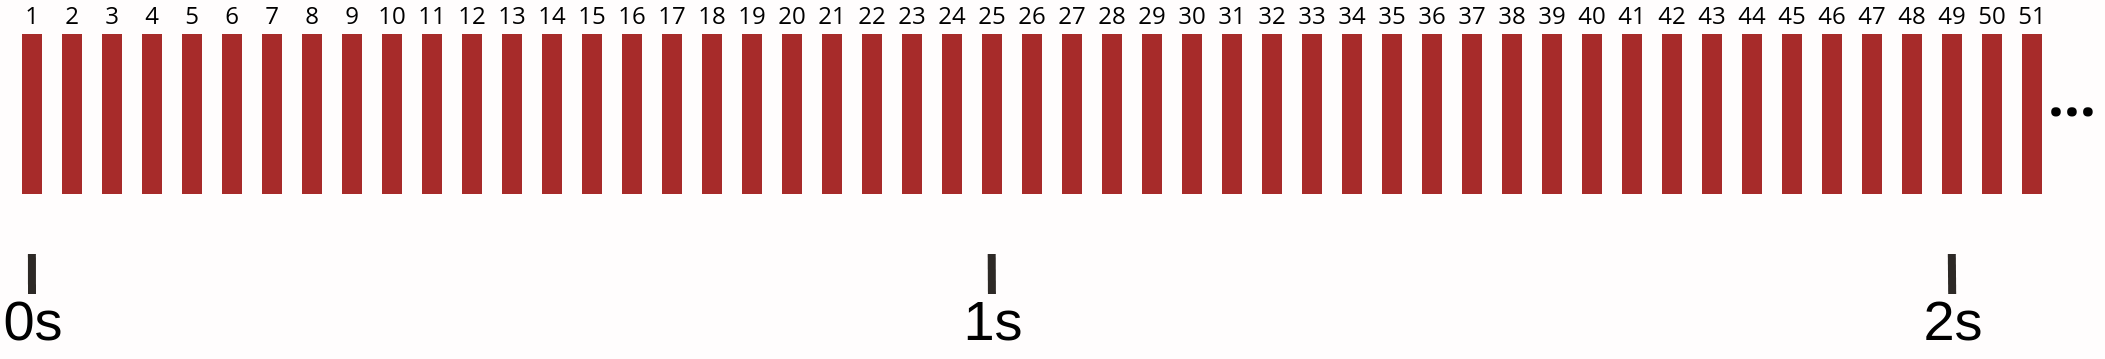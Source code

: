 <mxfile>
    <diagram id="6ObwSw7GGpYElaVP92g4" name="Page-1">
        <mxGraphModel dx="1162" dy="991" grid="1" gridSize="10" guides="1" tooltips="1" connect="1" arrows="1" fold="1" page="1" pageScale="1" pageWidth="827" pageHeight="1169" background="#FFFDFD" math="0" shadow="0">
            <root>
                <mxCell id="0"/>
                <mxCell id="1" parent="0"/>
                <mxCell id="18" value="1" style="rounded=0;whiteSpace=wrap;html=1;labelPosition=center;verticalLabelPosition=top;align=center;verticalAlign=bottom;fillColor=#A72B2A;strokeColor=none;fontFamily=Open Sans;labelBackgroundColor=none;" parent="1" vertex="1">
                    <mxGeometry x="50" y="70" width="10" height="80" as="geometry"/>
                </mxCell>
                <mxCell id="19" value="2" style="rounded=0;whiteSpace=wrap;html=1;labelPosition=center;verticalLabelPosition=top;align=center;verticalAlign=bottom;strokeColor=none;fillColor=#A72B2A;fontFamily=Open Sans;labelBackgroundColor=none;" parent="1" vertex="1">
                    <mxGeometry x="70" y="70" width="10" height="80" as="geometry"/>
                </mxCell>
                <mxCell id="20" value="3" style="rounded=0;whiteSpace=wrap;html=1;labelPosition=center;verticalLabelPosition=top;align=center;verticalAlign=bottom;strokeColor=none;fillColor=#A72B2A;fontFamily=Open Sans;labelBackgroundColor=none;" parent="1" vertex="1">
                    <mxGeometry x="90" y="70" width="10" height="80" as="geometry"/>
                </mxCell>
                <mxCell id="21" value="4" style="rounded=0;whiteSpace=wrap;html=1;labelPosition=center;verticalLabelPosition=top;align=center;verticalAlign=bottom;strokeColor=none;fillColor=#A72B2A;fontFamily=Open Sans;labelBackgroundColor=none;" parent="1" vertex="1">
                    <mxGeometry x="110" y="70" width="10" height="80" as="geometry"/>
                </mxCell>
                <mxCell id="22" value="5" style="rounded=0;whiteSpace=wrap;html=1;labelPosition=center;verticalLabelPosition=top;align=center;verticalAlign=bottom;strokeColor=none;fillColor=#A72B2A;fontFamily=Open Sans;labelBackgroundColor=none;" parent="1" vertex="1">
                    <mxGeometry x="130" y="70" width="10" height="80" as="geometry"/>
                </mxCell>
                <mxCell id="23" value="6" style="rounded=0;whiteSpace=wrap;html=1;labelPosition=center;verticalLabelPosition=top;align=center;verticalAlign=bottom;strokeColor=none;fillColor=#A72B2A;fontFamily=Open Sans;labelBackgroundColor=none;" parent="1" vertex="1">
                    <mxGeometry x="150" y="70" width="10" height="80" as="geometry"/>
                </mxCell>
                <mxCell id="24" value="7" style="rounded=0;whiteSpace=wrap;html=1;labelPosition=center;verticalLabelPosition=top;align=center;verticalAlign=bottom;strokeColor=none;fillColor=#A72B2A;fontFamily=Open Sans;labelBackgroundColor=none;" parent="1" vertex="1">
                    <mxGeometry x="170" y="70" width="10" height="80" as="geometry"/>
                </mxCell>
                <mxCell id="25" value="8" style="rounded=0;whiteSpace=wrap;html=1;labelPosition=center;verticalLabelPosition=top;align=center;verticalAlign=bottom;strokeColor=none;fillColor=#A72B2A;fontFamily=Open Sans;labelBackgroundColor=none;" parent="1" vertex="1">
                    <mxGeometry x="190" y="70" width="10" height="80" as="geometry"/>
                </mxCell>
                <mxCell id="26" value="9" style="rounded=0;whiteSpace=wrap;html=1;labelPosition=center;verticalLabelPosition=top;align=center;verticalAlign=bottom;strokeColor=none;fillColor=#A72B2A;fontFamily=Open Sans;labelBackgroundColor=none;" parent="1" vertex="1">
                    <mxGeometry x="210" y="70" width="10" height="80" as="geometry"/>
                </mxCell>
                <mxCell id="27" value="10" style="rounded=0;whiteSpace=wrap;html=1;labelPosition=center;verticalLabelPosition=top;align=center;verticalAlign=bottom;strokeColor=none;fillColor=#A72B2A;fontFamily=Open Sans;labelBackgroundColor=none;" parent="1" vertex="1">
                    <mxGeometry x="230" y="70" width="10" height="80" as="geometry"/>
                </mxCell>
                <mxCell id="28" value="11" style="rounded=0;whiteSpace=wrap;html=1;labelPosition=center;verticalLabelPosition=top;align=center;verticalAlign=bottom;strokeColor=none;fillColor=#A72B2A;fontFamily=Open Sans;labelBackgroundColor=none;" parent="1" vertex="1">
                    <mxGeometry x="250" y="70" width="10" height="80" as="geometry"/>
                </mxCell>
                <mxCell id="29" value="12" style="rounded=0;whiteSpace=wrap;html=1;labelPosition=center;verticalLabelPosition=top;align=center;verticalAlign=bottom;strokeColor=none;fillColor=#A72B2A;fontFamily=Open Sans;labelBackgroundColor=none;" parent="1" vertex="1">
                    <mxGeometry x="270" y="70" width="10" height="80" as="geometry"/>
                </mxCell>
                <mxCell id="30" value="13" style="rounded=0;whiteSpace=wrap;html=1;labelPosition=center;verticalLabelPosition=top;align=center;verticalAlign=bottom;strokeColor=none;fillColor=#A72B2A;fontFamily=Open Sans;labelBackgroundColor=none;" parent="1" vertex="1">
                    <mxGeometry x="290" y="70" width="10" height="80" as="geometry"/>
                </mxCell>
                <mxCell id="31" value="14" style="rounded=0;whiteSpace=wrap;html=1;labelPosition=center;verticalLabelPosition=top;align=center;verticalAlign=bottom;strokeColor=none;fillColor=#A72B2A;fontFamily=Open Sans;labelBackgroundColor=none;" parent="1" vertex="1">
                    <mxGeometry x="310" y="70" width="10" height="80" as="geometry"/>
                </mxCell>
                <mxCell id="32" value="15" style="rounded=0;whiteSpace=wrap;html=1;labelPosition=center;verticalLabelPosition=top;align=center;verticalAlign=bottom;strokeColor=none;fillColor=#A72B2A;fontFamily=Open Sans;labelBackgroundColor=none;" parent="1" vertex="1">
                    <mxGeometry x="330" y="70" width="10" height="80" as="geometry"/>
                </mxCell>
                <mxCell id="33" value="16" style="rounded=0;whiteSpace=wrap;html=1;labelPosition=center;verticalLabelPosition=top;align=center;verticalAlign=bottom;strokeColor=none;fillColor=#A72B2A;fontFamily=Open Sans;labelBackgroundColor=none;" parent="1" vertex="1">
                    <mxGeometry x="350" y="70" width="10" height="80" as="geometry"/>
                </mxCell>
                <mxCell id="34" value="17" style="rounded=0;whiteSpace=wrap;html=1;labelPosition=center;verticalLabelPosition=top;align=center;verticalAlign=bottom;strokeColor=none;fillColor=#A72B2A;fontFamily=Open Sans;labelBackgroundColor=none;" parent="1" vertex="1">
                    <mxGeometry x="370" y="70" width="10" height="80" as="geometry"/>
                </mxCell>
                <mxCell id="35" value="18" style="rounded=0;whiteSpace=wrap;html=1;labelPosition=center;verticalLabelPosition=top;align=center;verticalAlign=bottom;strokeColor=none;fillColor=#A72B2A;fontFamily=Open Sans;labelBackgroundColor=none;" parent="1" vertex="1">
                    <mxGeometry x="390" y="70" width="10" height="80" as="geometry"/>
                </mxCell>
                <mxCell id="36" value="19" style="rounded=0;whiteSpace=wrap;html=1;labelPosition=center;verticalLabelPosition=top;align=center;verticalAlign=bottom;strokeColor=none;fillColor=#A72B2A;fontFamily=Open Sans;labelBackgroundColor=none;" parent="1" vertex="1">
                    <mxGeometry x="410" y="70" width="10" height="80" as="geometry"/>
                </mxCell>
                <mxCell id="37" value="20" style="rounded=0;whiteSpace=wrap;html=1;labelPosition=center;verticalLabelPosition=top;align=center;verticalAlign=bottom;strokeColor=none;fillColor=#A72B2A;fontFamily=Open Sans;labelBackgroundColor=none;" parent="1" vertex="1">
                    <mxGeometry x="430" y="70" width="10" height="80" as="geometry"/>
                </mxCell>
                <mxCell id="38" value="21" style="rounded=0;whiteSpace=wrap;html=1;labelPosition=center;verticalLabelPosition=top;align=center;verticalAlign=bottom;strokeColor=none;fillColor=#A72B2A;fontFamily=Open Sans;labelBackgroundColor=none;" parent="1" vertex="1">
                    <mxGeometry x="450" y="70" width="10" height="80" as="geometry"/>
                </mxCell>
                <mxCell id="39" value="22" style="rounded=0;whiteSpace=wrap;html=1;labelPosition=center;verticalLabelPosition=top;align=center;verticalAlign=bottom;strokeColor=none;fillColor=#A72B2A;fontFamily=Open Sans;labelBackgroundColor=none;" parent="1" vertex="1">
                    <mxGeometry x="470" y="70" width="10" height="80" as="geometry"/>
                </mxCell>
                <mxCell id="40" value="23" style="rounded=0;whiteSpace=wrap;html=1;labelPosition=center;verticalLabelPosition=top;align=center;verticalAlign=bottom;strokeColor=none;fillColor=#A72B2A;fontFamily=Open Sans;labelBackgroundColor=none;" parent="1" vertex="1">
                    <mxGeometry x="490" y="70" width="10" height="80" as="geometry"/>
                </mxCell>
                <mxCell id="41" value="24" style="rounded=0;whiteSpace=wrap;html=1;labelPosition=center;verticalLabelPosition=top;align=center;verticalAlign=bottom;strokeColor=none;fillColor=#A72B2A;fontFamily=Open Sans;labelBackgroundColor=none;" parent="1" vertex="1">
                    <mxGeometry x="510" y="70" width="10" height="80" as="geometry"/>
                </mxCell>
                <mxCell id="42" value="25" style="rounded=0;whiteSpace=wrap;html=1;labelPosition=center;verticalLabelPosition=top;align=center;verticalAlign=bottom;strokeColor=none;fillColor=#A72B2A;fontFamily=Open Sans;labelBackgroundColor=none;" parent="1" vertex="1">
                    <mxGeometry x="530" y="70" width="10" height="80" as="geometry"/>
                </mxCell>
                <mxCell id="43" value="26" style="rounded=0;whiteSpace=wrap;html=1;labelPosition=center;verticalLabelPosition=top;align=center;verticalAlign=bottom;strokeColor=none;fillColor=#A72B2A;fontFamily=Open Sans;labelBackgroundColor=none;" parent="1" vertex="1">
                    <mxGeometry x="550" y="70" width="10" height="80" as="geometry"/>
                </mxCell>
                <mxCell id="44" value="27" style="rounded=0;whiteSpace=wrap;html=1;labelPosition=center;verticalLabelPosition=top;align=center;verticalAlign=bottom;strokeColor=none;fillColor=#A72B2A;fontFamily=Open Sans;labelBackgroundColor=none;" parent="1" vertex="1">
                    <mxGeometry x="570" y="70" width="10" height="80" as="geometry"/>
                </mxCell>
                <mxCell id="45" value="28" style="rounded=0;whiteSpace=wrap;html=1;labelPosition=center;verticalLabelPosition=top;align=center;verticalAlign=bottom;strokeColor=none;fillColor=#A72B2A;fontFamily=Open Sans;labelBackgroundColor=none;" parent="1" vertex="1">
                    <mxGeometry x="590" y="70" width="10" height="80" as="geometry"/>
                </mxCell>
                <mxCell id="46" value="29" style="rounded=0;whiteSpace=wrap;html=1;labelPosition=center;verticalLabelPosition=top;align=center;verticalAlign=bottom;strokeColor=none;fillColor=#A72B2A;fontFamily=Open Sans;labelBackgroundColor=none;" parent="1" vertex="1">
                    <mxGeometry x="610" y="70" width="10" height="80" as="geometry"/>
                </mxCell>
                <mxCell id="47" value="30" style="rounded=0;whiteSpace=wrap;html=1;labelPosition=center;verticalLabelPosition=top;align=center;verticalAlign=bottom;strokeColor=none;fillColor=#A72B2A;fontFamily=Open Sans;labelBackgroundColor=none;" parent="1" vertex="1">
                    <mxGeometry x="630" y="70" width="10" height="80" as="geometry"/>
                </mxCell>
                <mxCell id="48" value="31" style="rounded=0;whiteSpace=wrap;html=1;labelPosition=center;verticalLabelPosition=top;align=center;verticalAlign=bottom;strokeColor=none;fillColor=#A72B2A;fontFamily=Open Sans;labelBackgroundColor=none;" parent="1" vertex="1">
                    <mxGeometry x="650" y="70" width="10" height="80" as="geometry"/>
                </mxCell>
                <mxCell id="49" value="32" style="rounded=0;whiteSpace=wrap;html=1;labelPosition=center;verticalLabelPosition=top;align=center;verticalAlign=bottom;strokeColor=none;fillColor=#A72B2A;fontFamily=Open Sans;labelBackgroundColor=none;" parent="1" vertex="1">
                    <mxGeometry x="670" y="70" width="10" height="80" as="geometry"/>
                </mxCell>
                <mxCell id="59" value="33" style="rounded=0;whiteSpace=wrap;html=1;labelPosition=center;verticalLabelPosition=top;align=center;verticalAlign=bottom;strokeColor=none;fillColor=#A72B2A;fontFamily=Open Sans;labelBackgroundColor=none;" parent="1" vertex="1">
                    <mxGeometry x="690" y="70" width="10" height="80" as="geometry"/>
                </mxCell>
                <mxCell id="60" value="34" style="rounded=0;whiteSpace=wrap;html=1;labelPosition=center;verticalLabelPosition=top;align=center;verticalAlign=bottom;strokeColor=none;fillColor=#A72B2A;fontFamily=Open Sans;labelBackgroundColor=none;" parent="1" vertex="1">
                    <mxGeometry x="710" y="70" width="10" height="80" as="geometry"/>
                </mxCell>
                <mxCell id="61" value="35" style="rounded=0;whiteSpace=wrap;html=1;labelPosition=center;verticalLabelPosition=top;align=center;verticalAlign=bottom;strokeColor=none;fillColor=#A72B2A;fontFamily=Open Sans;labelBackgroundColor=none;" parent="1" vertex="1">
                    <mxGeometry x="730" y="70" width="10" height="80" as="geometry"/>
                </mxCell>
                <mxCell id="62" value="36" style="rounded=0;whiteSpace=wrap;html=1;labelPosition=center;verticalLabelPosition=top;align=center;verticalAlign=bottom;strokeColor=none;fillColor=#A72B2A;fontFamily=Open Sans;labelBackgroundColor=none;" parent="1" vertex="1">
                    <mxGeometry x="750" y="70" width="10" height="80" as="geometry"/>
                </mxCell>
                <mxCell id="63" value="37" style="rounded=0;whiteSpace=wrap;html=1;labelPosition=center;verticalLabelPosition=top;align=center;verticalAlign=bottom;strokeColor=none;fillColor=#A72B2A;fontFamily=Open Sans;labelBackgroundColor=none;" parent="1" vertex="1">
                    <mxGeometry x="770" y="70" width="10" height="80" as="geometry"/>
                </mxCell>
                <mxCell id="64" value="38" style="rounded=0;whiteSpace=wrap;html=1;labelPosition=center;verticalLabelPosition=top;align=center;verticalAlign=bottom;strokeColor=none;fillColor=#A72B2A;fontFamily=Open Sans;labelBackgroundColor=none;" parent="1" vertex="1">
                    <mxGeometry x="790" y="70" width="10" height="80" as="geometry"/>
                </mxCell>
                <mxCell id="65" value="39" style="rounded=0;whiteSpace=wrap;html=1;labelPosition=center;verticalLabelPosition=top;align=center;verticalAlign=bottom;strokeColor=none;fillColor=#A72B2A;fontFamily=Open Sans;labelBackgroundColor=none;" parent="1" vertex="1">
                    <mxGeometry x="810" y="70" width="10" height="80" as="geometry"/>
                </mxCell>
                <mxCell id="66" value="40" style="rounded=0;whiteSpace=wrap;html=1;labelPosition=center;verticalLabelPosition=top;align=center;verticalAlign=bottom;strokeColor=none;fillColor=#A72B2A;fontFamily=Open Sans;labelBackgroundColor=none;" parent="1" vertex="1">
                    <mxGeometry x="830" y="70" width="10" height="80" as="geometry"/>
                </mxCell>
                <mxCell id="67" value="41" style="rounded=0;whiteSpace=wrap;html=1;labelPosition=center;verticalLabelPosition=top;align=center;verticalAlign=bottom;strokeColor=none;fillColor=#A72B2A;fontFamily=Open Sans;labelBackgroundColor=none;" parent="1" vertex="1">
                    <mxGeometry x="850" y="70" width="10" height="80" as="geometry"/>
                </mxCell>
                <mxCell id="68" value="42" style="rounded=0;whiteSpace=wrap;html=1;labelPosition=center;verticalLabelPosition=top;align=center;verticalAlign=bottom;strokeColor=none;fillColor=#A72B2A;fontFamily=Open Sans;labelBackgroundColor=none;" parent="1" vertex="1">
                    <mxGeometry x="870" y="70" width="10" height="80" as="geometry"/>
                </mxCell>
                <mxCell id="69" value="43" style="rounded=0;whiteSpace=wrap;html=1;labelPosition=center;verticalLabelPosition=top;align=center;verticalAlign=bottom;strokeColor=none;fillColor=#A72B2A;fontFamily=Open Sans;labelBackgroundColor=none;" parent="1" vertex="1">
                    <mxGeometry x="890" y="70" width="10" height="80" as="geometry"/>
                </mxCell>
                <mxCell id="70" value="44" style="rounded=0;whiteSpace=wrap;html=1;labelPosition=center;verticalLabelPosition=top;align=center;verticalAlign=bottom;strokeColor=none;fillColor=#A72B2A;fontFamily=Open Sans;labelBackgroundColor=none;" parent="1" vertex="1">
                    <mxGeometry x="910" y="70" width="10" height="80" as="geometry"/>
                </mxCell>
                <mxCell id="71" value="45" style="rounded=0;whiteSpace=wrap;html=1;labelPosition=center;verticalLabelPosition=top;align=center;verticalAlign=bottom;strokeColor=none;fillColor=#A72B2A;fontFamily=Open Sans;labelBackgroundColor=none;" parent="1" vertex="1">
                    <mxGeometry x="930" y="70" width="10" height="80" as="geometry"/>
                </mxCell>
                <mxCell id="72" value="46" style="rounded=0;whiteSpace=wrap;html=1;labelPosition=center;verticalLabelPosition=top;align=center;verticalAlign=bottom;strokeColor=none;fillColor=#A72B2A;fontFamily=Open Sans;labelBackgroundColor=none;" parent="1" vertex="1">
                    <mxGeometry x="950" y="70" width="10" height="80" as="geometry"/>
                </mxCell>
                <mxCell id="79" value="0s" style="endArrow=none;html=1;fontSize=28;strokeColor=#2D2926;strokeWidth=4;labelPosition=center;verticalLabelPosition=bottom;align=center;verticalAlign=top;labelBackgroundColor=none;" parent="1" edge="1">
                    <mxGeometry width="50" height="50" relative="1" as="geometry">
                        <mxPoint x="55" y="200" as="sourcePoint"/>
                        <mxPoint x="54.95" y="180" as="targetPoint"/>
                    </mxGeometry>
                </mxCell>
                <mxCell id="80" value="2s" style="endArrow=none;html=1;fontSize=28;strokeColor=#2D2926;strokeWidth=4;verticalAlign=top;labelBackgroundColor=none;" parent="1" edge="1">
                    <mxGeometry width="50" height="50" relative="1" as="geometry">
                        <mxPoint x="1015.09" y="200" as="sourcePoint"/>
                        <mxPoint x="1014.91" y="180" as="targetPoint"/>
                    </mxGeometry>
                </mxCell>
                <mxCell id="81" value="1s" style="endArrow=none;html=1;fontSize=28;strokeColor=#2D2926;strokeWidth=4;verticalAlign=top;labelBackgroundColor=none;" parent="1" edge="1">
                    <mxGeometry width="50" height="50" relative="1" as="geometry">
                        <mxPoint x="534.96" y="200" as="sourcePoint"/>
                        <mxPoint x="534.85" y="180" as="targetPoint"/>
                    </mxGeometry>
                </mxCell>
                <mxCell id="82" value="47" style="rounded=0;whiteSpace=wrap;html=1;labelPosition=center;verticalLabelPosition=top;align=center;verticalAlign=bottom;strokeColor=none;fillColor=#A72B2A;fontFamily=Open Sans;labelBackgroundColor=none;" parent="1" vertex="1">
                    <mxGeometry x="970" y="70" width="10" height="80" as="geometry"/>
                </mxCell>
                <mxCell id="83" value="48" style="rounded=0;whiteSpace=wrap;html=1;labelPosition=center;verticalLabelPosition=top;align=center;verticalAlign=bottom;strokeColor=none;fillColor=#A72B2A;fontFamily=Open Sans;labelBackgroundColor=none;" parent="1" vertex="1">
                    <mxGeometry x="990" y="70" width="10" height="80" as="geometry"/>
                </mxCell>
                <mxCell id="84" value="49" style="rounded=0;whiteSpace=wrap;html=1;labelPosition=center;verticalLabelPosition=top;align=center;verticalAlign=bottom;strokeColor=none;fillColor=#A72B2A;fontFamily=Open Sans;labelBackgroundColor=none;" parent="1" vertex="1">
                    <mxGeometry x="1010" y="70" width="10" height="80" as="geometry"/>
                </mxCell>
                <mxCell id="85" value="50" style="rounded=0;whiteSpace=wrap;html=1;labelPosition=center;verticalLabelPosition=top;align=center;verticalAlign=bottom;strokeColor=none;fillColor=#A72B2A;fontFamily=Open Sans;labelBackgroundColor=none;" parent="1" vertex="1">
                    <mxGeometry x="1030" y="70" width="10" height="80" as="geometry"/>
                </mxCell>
                <mxCell id="86" value="51" style="rounded=0;whiteSpace=wrap;html=1;labelPosition=center;verticalLabelPosition=top;align=center;verticalAlign=bottom;strokeColor=none;fillColor=#A72B2A;fontFamily=Open Sans;labelBackgroundColor=none;" parent="1" vertex="1">
                    <mxGeometry x="1050" y="70" width="10" height="80" as="geometry"/>
                </mxCell>
                <mxCell id="89" value="&lt;span style=&quot;font-family: &amp;quot;Open Sans&amp;quot;; font-size: 28px; font-weight: 700; text-align: right;&quot;&gt;…&lt;/span&gt;" style="text;html=1;strokeColor=none;fillColor=none;align=center;verticalAlign=middle;whiteSpace=wrap;rounded=0;labelBackgroundColor=none;" parent="1" vertex="1">
                    <mxGeometry x="1060" y="85" width="30" height="30" as="geometry"/>
                </mxCell>
            </root>
        </mxGraphModel>
    </diagram>
</mxfile>
